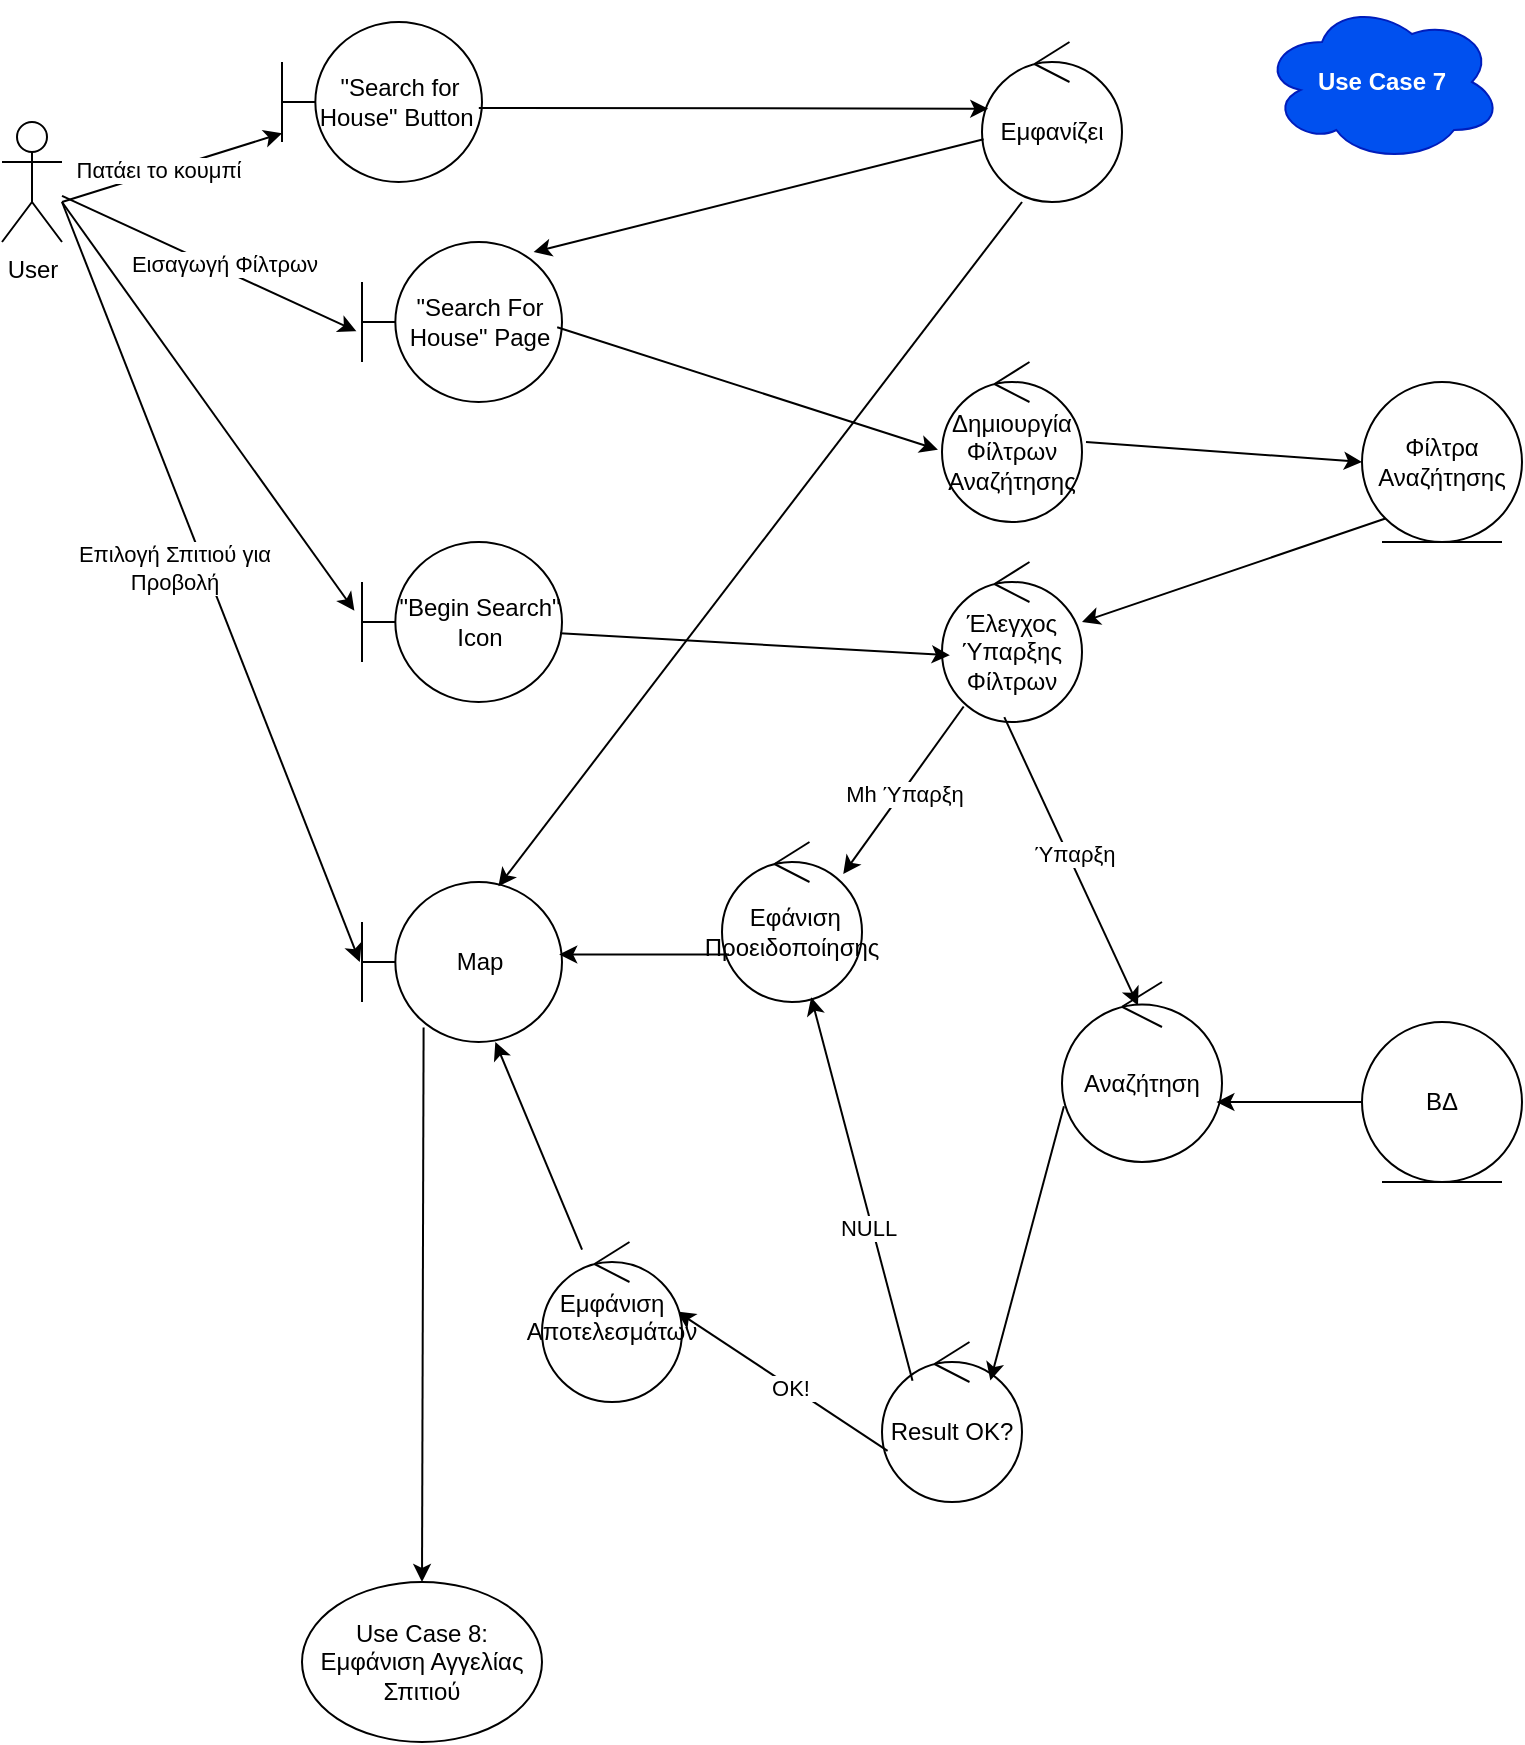 <mxfile version="26.2.2">
  <diagram name="Page-1" id="l-kwA1K9KDZ8SkCAPsvy">
    <mxGraphModel dx="1032" dy="661" grid="1" gridSize="10" guides="1" tooltips="1" connect="1" arrows="1" fold="1" page="1" pageScale="1" pageWidth="827" pageHeight="1169" math="0" shadow="0" adaptiveColors="none">
      <root>
        <mxCell id="0" />
        <mxCell id="1" parent="0" />
        <mxCell id="qLxYgwr-_oIWtIv0q-1L-6" value="User" style="shape=umlActor;verticalLabelPosition=bottom;verticalAlign=top;html=1;outlineConnect=0;" parent="1" vertex="1">
          <mxGeometry x="40" y="60" width="30" height="60" as="geometry" />
        </mxCell>
        <mxCell id="qLxYgwr-_oIWtIv0q-1L-8" value="&quot;Search for House&quot; Button&lt;span style=&quot;background-color: transparent; color: light-dark(rgb(0, 0, 0), rgb(255, 255, 255));&quot;&gt;&amp;nbsp;&lt;/span&gt;" style="shape=umlBoundary;whiteSpace=wrap;html=1;" parent="1" vertex="1">
          <mxGeometry x="180" y="10" width="100" height="80" as="geometry" />
        </mxCell>
        <mxCell id="qLxYgwr-_oIWtIv0q-1L-10" value="" style="endArrow=classic;html=1;rounded=0;" parent="1" target="qLxYgwr-_oIWtIv0q-1L-8" edge="1">
          <mxGeometry width="50" height="50" relative="1" as="geometry">
            <mxPoint x="70" y="100" as="sourcePoint" />
            <mxPoint x="270" y="230" as="targetPoint" />
          </mxGeometry>
        </mxCell>
        <mxCell id="qLxYgwr-_oIWtIv0q-1L-13" value="Πατάει το κουμπί" style="edgeLabel;html=1;align=center;verticalAlign=middle;resizable=0;points=[];" parent="qLxYgwr-_oIWtIv0q-1L-10" vertex="1" connectable="0">
          <mxGeometry x="-0.123" y="1" relative="1" as="geometry">
            <mxPoint as="offset" />
          </mxGeometry>
        </mxCell>
        <mxCell id="qLxYgwr-_oIWtIv0q-1L-14" value="Εμφανίζει" style="ellipse;shape=umlControl;whiteSpace=wrap;html=1;" parent="1" vertex="1">
          <mxGeometry x="530" y="20" width="70" height="80" as="geometry" />
        </mxCell>
        <mxCell id="qLxYgwr-_oIWtIv0q-1L-15" value="" style="endArrow=classic;html=1;rounded=0;exitX=0.984;exitY=0.537;exitDx=0;exitDy=0;exitPerimeter=0;entryX=0.045;entryY=0.417;entryDx=0;entryDy=0;entryPerimeter=0;" parent="1" source="qLxYgwr-_oIWtIv0q-1L-8" target="qLxYgwr-_oIWtIv0q-1L-14" edge="1">
          <mxGeometry width="50" height="50" relative="1" as="geometry">
            <mxPoint x="440" y="320" as="sourcePoint" />
            <mxPoint x="490" y="103" as="targetPoint" />
          </mxGeometry>
        </mxCell>
        <mxCell id="qLxYgwr-_oIWtIv0q-1L-16" value="&quot;Search For House&quot; Page" style="shape=umlBoundary;whiteSpace=wrap;html=1;" parent="1" vertex="1">
          <mxGeometry x="220" y="120" width="100" height="80" as="geometry" />
        </mxCell>
        <mxCell id="qLxYgwr-_oIWtIv0q-1L-17" value="" style="endArrow=classic;html=1;rounded=0;entryX=-0.028;entryY=0.558;entryDx=0;entryDy=0;entryPerimeter=0;" parent="1" source="qLxYgwr-_oIWtIv0q-1L-6" target="qLxYgwr-_oIWtIv0q-1L-16" edge="1">
          <mxGeometry width="50" height="50" relative="1" as="geometry">
            <mxPoint x="260" y="360" as="sourcePoint" />
            <mxPoint x="310" y="310" as="targetPoint" />
          </mxGeometry>
        </mxCell>
        <mxCell id="qLxYgwr-_oIWtIv0q-1L-18" value="Εισαγωγή Φίλτρων" style="edgeLabel;html=1;align=center;verticalAlign=middle;resizable=0;points=[];" parent="qLxYgwr-_oIWtIv0q-1L-17" vertex="1" connectable="0">
          <mxGeometry x="0.083" y="3" relative="1" as="geometry">
            <mxPoint as="offset" />
          </mxGeometry>
        </mxCell>
        <mxCell id="qLxYgwr-_oIWtIv0q-1L-21" value="Φίλτρα Αναζήτησης" style="ellipse;shape=umlEntity;whiteSpace=wrap;html=1;" parent="1" vertex="1">
          <mxGeometry x="720" y="190" width="80" height="80" as="geometry" />
        </mxCell>
        <mxCell id="qLxYgwr-_oIWtIv0q-1L-22" value="Δημιουργία Φίλτρων Αναζήτησης" style="ellipse;shape=umlControl;whiteSpace=wrap;html=1;" parent="1" vertex="1">
          <mxGeometry x="510" y="180" width="70" height="80" as="geometry" />
        </mxCell>
        <mxCell id="qLxYgwr-_oIWtIv0q-1L-23" value="" style="endArrow=classic;html=1;rounded=0;exitX=0.976;exitY=0.533;exitDx=0;exitDy=0;exitPerimeter=0;entryX=-0.029;entryY=0.548;entryDx=0;entryDy=0;entryPerimeter=0;" parent="1" source="qLxYgwr-_oIWtIv0q-1L-16" target="qLxYgwr-_oIWtIv0q-1L-22" edge="1">
          <mxGeometry width="50" height="50" relative="1" as="geometry">
            <mxPoint x="430" y="400" as="sourcePoint" />
            <mxPoint x="480" y="350" as="targetPoint" />
          </mxGeometry>
        </mxCell>
        <mxCell id="qLxYgwr-_oIWtIv0q-1L-29" value="" style="endArrow=classic;html=1;rounded=0;entryX=0;entryY=0.5;entryDx=0;entryDy=0;" parent="1" target="qLxYgwr-_oIWtIv0q-1L-21" edge="1">
          <mxGeometry width="50" height="50" relative="1" as="geometry">
            <mxPoint x="582" y="220" as="sourcePoint" />
            <mxPoint x="680" y="350" as="targetPoint" />
          </mxGeometry>
        </mxCell>
        <mxCell id="qLxYgwr-_oIWtIv0q-1L-31" value="&quot;Begin Search&quot; Icon" style="shape=umlBoundary;whiteSpace=wrap;html=1;" parent="1" vertex="1">
          <mxGeometry x="220" y="270" width="100" height="80" as="geometry" />
        </mxCell>
        <mxCell id="qLxYgwr-_oIWtIv0q-1L-32" value="" style="endArrow=classic;html=1;rounded=0;entryX=-0.038;entryY=0.429;entryDx=0;entryDy=0;entryPerimeter=0;" parent="1" target="qLxYgwr-_oIWtIv0q-1L-31" edge="1">
          <mxGeometry width="50" height="50" relative="1" as="geometry">
            <mxPoint x="70" y="100" as="sourcePoint" />
            <mxPoint x="390" y="420" as="targetPoint" />
          </mxGeometry>
        </mxCell>
        <mxCell id="qLxYgwr-_oIWtIv0q-1L-33" value="Έλεγχος Ύπαρξης Φίλτρων" style="ellipse;shape=umlControl;whiteSpace=wrap;html=1;" parent="1" vertex="1">
          <mxGeometry x="510" y="280" width="70" height="80" as="geometry" />
        </mxCell>
        <mxCell id="qLxYgwr-_oIWtIv0q-1L-34" value="" style="endArrow=classic;html=1;rounded=0;exitX=0.991;exitY=0.57;exitDx=0;exitDy=0;exitPerimeter=0;entryX=0.056;entryY=0.583;entryDx=0;entryDy=0;entryPerimeter=0;" parent="1" source="qLxYgwr-_oIWtIv0q-1L-31" target="qLxYgwr-_oIWtIv0q-1L-33" edge="1">
          <mxGeometry width="50" height="50" relative="1" as="geometry">
            <mxPoint x="410" y="480" as="sourcePoint" />
            <mxPoint x="460" y="430" as="targetPoint" />
          </mxGeometry>
        </mxCell>
        <mxCell id="qLxYgwr-_oIWtIv0q-1L-37" value="Μap" style="shape=umlBoundary;whiteSpace=wrap;html=1;" parent="1" vertex="1">
          <mxGeometry x="220" y="440" width="100" height="80" as="geometry" />
        </mxCell>
        <mxCell id="qLxYgwr-_oIWtIv0q-1L-38" value="" style="endArrow=classic;html=1;rounded=0;exitX=0.286;exitY=1;exitDx=0;exitDy=0;exitPerimeter=0;entryX=0.682;entryY=0.027;entryDx=0;entryDy=0;entryPerimeter=0;" parent="1" source="qLxYgwr-_oIWtIv0q-1L-14" target="qLxYgwr-_oIWtIv0q-1L-37" edge="1">
          <mxGeometry width="50" height="50" relative="1" as="geometry">
            <mxPoint x="400" y="480" as="sourcePoint" />
            <mxPoint x="420" y="530" as="targetPoint" />
          </mxGeometry>
        </mxCell>
        <mxCell id="qLxYgwr-_oIWtIv0q-1L-39" value="" style="endArrow=classic;html=1;rounded=0;entryX=0.858;entryY=0.063;entryDx=0;entryDy=0;entryPerimeter=0;" parent="1" source="qLxYgwr-_oIWtIv0q-1L-14" target="qLxYgwr-_oIWtIv0q-1L-16" edge="1">
          <mxGeometry width="50" height="50" relative="1" as="geometry">
            <mxPoint x="400" y="480" as="sourcePoint" />
            <mxPoint x="450" y="430" as="targetPoint" />
          </mxGeometry>
        </mxCell>
        <mxCell id="qLxYgwr-_oIWtIv0q-1L-40" value="" style="endArrow=classic;html=1;rounded=0;entryX=-0.011;entryY=0.5;entryDx=0;entryDy=0;entryPerimeter=0;" parent="1" target="qLxYgwr-_oIWtIv0q-1L-37" edge="1">
          <mxGeometry width="50" height="50" relative="1" as="geometry">
            <mxPoint x="70" y="100" as="sourcePoint" />
            <mxPoint x="450" y="400" as="targetPoint" />
          </mxGeometry>
        </mxCell>
        <mxCell id="qLxYgwr-_oIWtIv0q-1L-41" value="Eπιλογή Σπιτιού για&lt;div&gt;Προβολή&lt;/div&gt;" style="edgeLabel;html=1;align=center;verticalAlign=middle;resizable=0;points=[];" parent="qLxYgwr-_oIWtIv0q-1L-40" vertex="1" connectable="0">
          <mxGeometry x="-0.042" y="-3" relative="1" as="geometry">
            <mxPoint x="-13" as="offset" />
          </mxGeometry>
        </mxCell>
        <mxCell id="qLxYgwr-_oIWtIv0q-1L-45" value="" style="endArrow=classic;html=1;rounded=0;exitX=0.445;exitY=0.97;exitDx=0;exitDy=0;exitPerimeter=0;entryX=0.475;entryY=0.13;entryDx=0;entryDy=0;entryPerimeter=0;" parent="1" source="qLxYgwr-_oIWtIv0q-1L-33" target="qLxYgwr-_oIWtIv0q-1L-46" edge="1">
          <mxGeometry width="50" height="50" relative="1" as="geometry">
            <mxPoint x="400" y="490" as="sourcePoint" />
            <mxPoint x="540" y="470" as="targetPoint" />
          </mxGeometry>
        </mxCell>
        <mxCell id="qLxYgwr-_oIWtIv0q-1L-47" value="Ύπαρξη" style="edgeLabel;html=1;align=center;verticalAlign=middle;resizable=0;points=[];" parent="qLxYgwr-_oIWtIv0q-1L-45" vertex="1" connectable="0">
          <mxGeometry x="-0.044" y="3" relative="1" as="geometry">
            <mxPoint as="offset" />
          </mxGeometry>
        </mxCell>
        <mxCell id="qLxYgwr-_oIWtIv0q-1L-46" value="&lt;div&gt;Αναζήτηση&lt;/div&gt;" style="ellipse;shape=umlControl;whiteSpace=wrap;html=1;" parent="1" vertex="1">
          <mxGeometry x="570" y="490" width="80" height="90" as="geometry" />
        </mxCell>
        <mxCell id="qLxYgwr-_oIWtIv0q-1L-50" value="ΒΔ" style="ellipse;shape=umlEntity;whiteSpace=wrap;html=1;" parent="1" vertex="1">
          <mxGeometry x="720" y="510" width="80" height="80" as="geometry" />
        </mxCell>
        <mxCell id="qLxYgwr-_oIWtIv0q-1L-51" value="" style="endArrow=classic;html=1;rounded=0;exitX=0;exitY=0.5;exitDx=0;exitDy=0;entryX=0.965;entryY=0.667;entryDx=0;entryDy=0;entryPerimeter=0;" parent="1" source="qLxYgwr-_oIWtIv0q-1L-50" target="qLxYgwr-_oIWtIv0q-1L-46" edge="1">
          <mxGeometry width="50" height="50" relative="1" as="geometry">
            <mxPoint x="400" y="460" as="sourcePoint" />
            <mxPoint x="450" y="410" as="targetPoint" />
          </mxGeometry>
        </mxCell>
        <mxCell id="qLxYgwr-_oIWtIv0q-1L-53" value="&amp;nbsp;Eφάνιση Προειδοποίησης" style="ellipse;shape=umlControl;whiteSpace=wrap;html=1;" parent="1" vertex="1">
          <mxGeometry x="400" y="420" width="70" height="80" as="geometry" />
        </mxCell>
        <mxCell id="qLxYgwr-_oIWtIv0q-1L-54" value="" style="endArrow=classic;html=1;rounded=0;exitX=0.155;exitY=0.903;exitDx=0;exitDy=0;exitPerimeter=0;entryX=0.866;entryY=0.2;entryDx=0;entryDy=0;entryPerimeter=0;" parent="1" source="qLxYgwr-_oIWtIv0q-1L-33" target="qLxYgwr-_oIWtIv0q-1L-53" edge="1">
          <mxGeometry width="50" height="50" relative="1" as="geometry">
            <mxPoint x="400" y="530" as="sourcePoint" />
            <mxPoint x="450" y="480" as="targetPoint" />
          </mxGeometry>
        </mxCell>
        <mxCell id="qLxYgwr-_oIWtIv0q-1L-56" value="Mh Ύπαρξη" style="edgeLabel;html=1;align=center;verticalAlign=middle;resizable=0;points=[];" parent="qLxYgwr-_oIWtIv0q-1L-54" vertex="1" connectable="0">
          <mxGeometry x="0.018" y="1" relative="1" as="geometry">
            <mxPoint as="offset" />
          </mxGeometry>
        </mxCell>
        <mxCell id="qLxYgwr-_oIWtIv0q-1L-55" value="" style="endArrow=classic;html=1;rounded=0;exitX=0.05;exitY=0.703;exitDx=0;exitDy=0;exitPerimeter=0;entryX=0.986;entryY=0.453;entryDx=0;entryDy=0;entryPerimeter=0;" parent="1" source="qLxYgwr-_oIWtIv0q-1L-53" target="qLxYgwr-_oIWtIv0q-1L-37" edge="1">
          <mxGeometry width="50" height="50" relative="1" as="geometry">
            <mxPoint x="400" y="530" as="sourcePoint" />
            <mxPoint x="450" y="480" as="targetPoint" />
          </mxGeometry>
        </mxCell>
        <mxCell id="qLxYgwr-_oIWtIv0q-1L-57" value="" style="endArrow=classic;html=1;rounded=0;exitX=0.308;exitY=0.91;exitDx=0;exitDy=0;exitPerimeter=0;entryX=0.5;entryY=0;entryDx=0;entryDy=0;" parent="1" source="qLxYgwr-_oIWtIv0q-1L-37" target="qLxYgwr-_oIWtIv0q-1L-58" edge="1">
          <mxGeometry width="50" height="50" relative="1" as="geometry">
            <mxPoint x="400" y="500" as="sourcePoint" />
            <mxPoint x="290" y="720" as="targetPoint" />
          </mxGeometry>
        </mxCell>
        <mxCell id="qLxYgwr-_oIWtIv0q-1L-58" value="Use Case 8:&lt;div&gt;Eμφάνιση Αγγελίας Σπιτιού&lt;/div&gt;" style="ellipse;whiteSpace=wrap;html=1;" parent="1" vertex="1">
          <mxGeometry x="190" y="790" width="120" height="80" as="geometry" />
        </mxCell>
        <mxCell id="qLxYgwr-_oIWtIv0q-1L-59" value="Result OK?" style="ellipse;shape=umlControl;whiteSpace=wrap;html=1;" parent="1" vertex="1">
          <mxGeometry x="480" y="670" width="70" height="80" as="geometry" />
        </mxCell>
        <mxCell id="qLxYgwr-_oIWtIv0q-1L-60" value="" style="endArrow=classic;html=1;rounded=0;exitX=0.012;exitY=0.69;exitDx=0;exitDy=0;exitPerimeter=0;entryX=0.774;entryY=0.241;entryDx=0;entryDy=0;entryPerimeter=0;" parent="1" source="qLxYgwr-_oIWtIv0q-1L-46" target="qLxYgwr-_oIWtIv0q-1L-59" edge="1">
          <mxGeometry width="50" height="50" relative="1" as="geometry">
            <mxPoint x="400" y="500" as="sourcePoint" />
            <mxPoint x="450" y="450" as="targetPoint" />
          </mxGeometry>
        </mxCell>
        <mxCell id="qLxYgwr-_oIWtIv0q-1L-61" value="" style="endArrow=classic;html=1;rounded=0;exitX=0.04;exitY=0.68;exitDx=0;exitDy=0;exitPerimeter=0;entryX=0.965;entryY=0.435;entryDx=0;entryDy=0;entryPerimeter=0;" parent="1" source="qLxYgwr-_oIWtIv0q-1L-59" target="qLxYgwr-_oIWtIv0q-1L-62" edge="1">
          <mxGeometry width="50" height="50" relative="1" as="geometry">
            <mxPoint x="400" y="500" as="sourcePoint" />
            <mxPoint x="450" y="440" as="targetPoint" />
          </mxGeometry>
        </mxCell>
        <mxCell id="qLxYgwr-_oIWtIv0q-1L-69" value="&amp;nbsp;OK!&amp;nbsp;" style="edgeLabel;html=1;align=center;verticalAlign=middle;resizable=0;points=[];" parent="qLxYgwr-_oIWtIv0q-1L-61" vertex="1" connectable="0">
          <mxGeometry x="-0.079" y="1" relative="1" as="geometry">
            <mxPoint as="offset" />
          </mxGeometry>
        </mxCell>
        <mxCell id="qLxYgwr-_oIWtIv0q-1L-62" value="Eμφάνιση Αποτελεσμάτων&lt;div&gt;&lt;br&gt;&lt;/div&gt;" style="ellipse;shape=umlControl;whiteSpace=wrap;html=1;" parent="1" vertex="1">
          <mxGeometry x="310" y="620" width="70" height="80" as="geometry" />
        </mxCell>
        <mxCell id="qLxYgwr-_oIWtIv0q-1L-63" value="" style="endArrow=classic;html=1;rounded=0;" parent="1" source="qLxYgwr-_oIWtIv0q-1L-62" target="qLxYgwr-_oIWtIv0q-1L-37" edge="1">
          <mxGeometry width="50" height="50" relative="1" as="geometry">
            <mxPoint x="400" y="500" as="sourcePoint" />
            <mxPoint x="450" y="450" as="targetPoint" />
          </mxGeometry>
        </mxCell>
        <mxCell id="qLxYgwr-_oIWtIv0q-1L-66" value="" style="endArrow=classic;html=1;rounded=0;exitX=0.218;exitY=0.242;exitDx=0;exitDy=0;exitPerimeter=0;entryX=0.637;entryY=0.97;entryDx=0;entryDy=0;entryPerimeter=0;" parent="1" source="qLxYgwr-_oIWtIv0q-1L-59" target="qLxYgwr-_oIWtIv0q-1L-53" edge="1">
          <mxGeometry width="50" height="50" relative="1" as="geometry">
            <mxPoint x="400" y="510" as="sourcePoint" />
            <mxPoint x="450" y="502" as="targetPoint" />
            <Array as="points" />
          </mxGeometry>
        </mxCell>
        <mxCell id="qLxYgwr-_oIWtIv0q-1L-72" value="NULL" style="edgeLabel;html=1;align=center;verticalAlign=middle;resizable=0;points=[];" parent="qLxYgwr-_oIWtIv0q-1L-66" vertex="1" connectable="0">
          <mxGeometry x="-0.198" y="2" relative="1" as="geometry">
            <mxPoint as="offset" />
          </mxGeometry>
        </mxCell>
        <mxCell id="qLxYgwr-_oIWtIv0q-1L-73" value="" style="endArrow=classic;html=1;rounded=0;exitX=0;exitY=1;exitDx=0;exitDy=0;entryX=1;entryY=0.375;entryDx=0;entryDy=0;entryPerimeter=0;" parent="1" source="qLxYgwr-_oIWtIv0q-1L-21" target="qLxYgwr-_oIWtIv0q-1L-33" edge="1">
          <mxGeometry width="50" height="50" relative="1" as="geometry">
            <mxPoint x="430" y="490" as="sourcePoint" />
            <mxPoint x="480" y="440" as="targetPoint" />
          </mxGeometry>
        </mxCell>
        <mxCell id="nwb3exAsZeRp8O-MCHQr-1" value="&lt;b&gt;Use Case 7&lt;/b&gt;" style="ellipse;shape=cloud;whiteSpace=wrap;html=1;fillColor=#0050ef;fontColor=#ffffff;strokeColor=#001DBC;" vertex="1" parent="1">
          <mxGeometry x="670" width="120" height="80" as="geometry" />
        </mxCell>
      </root>
    </mxGraphModel>
  </diagram>
</mxfile>

